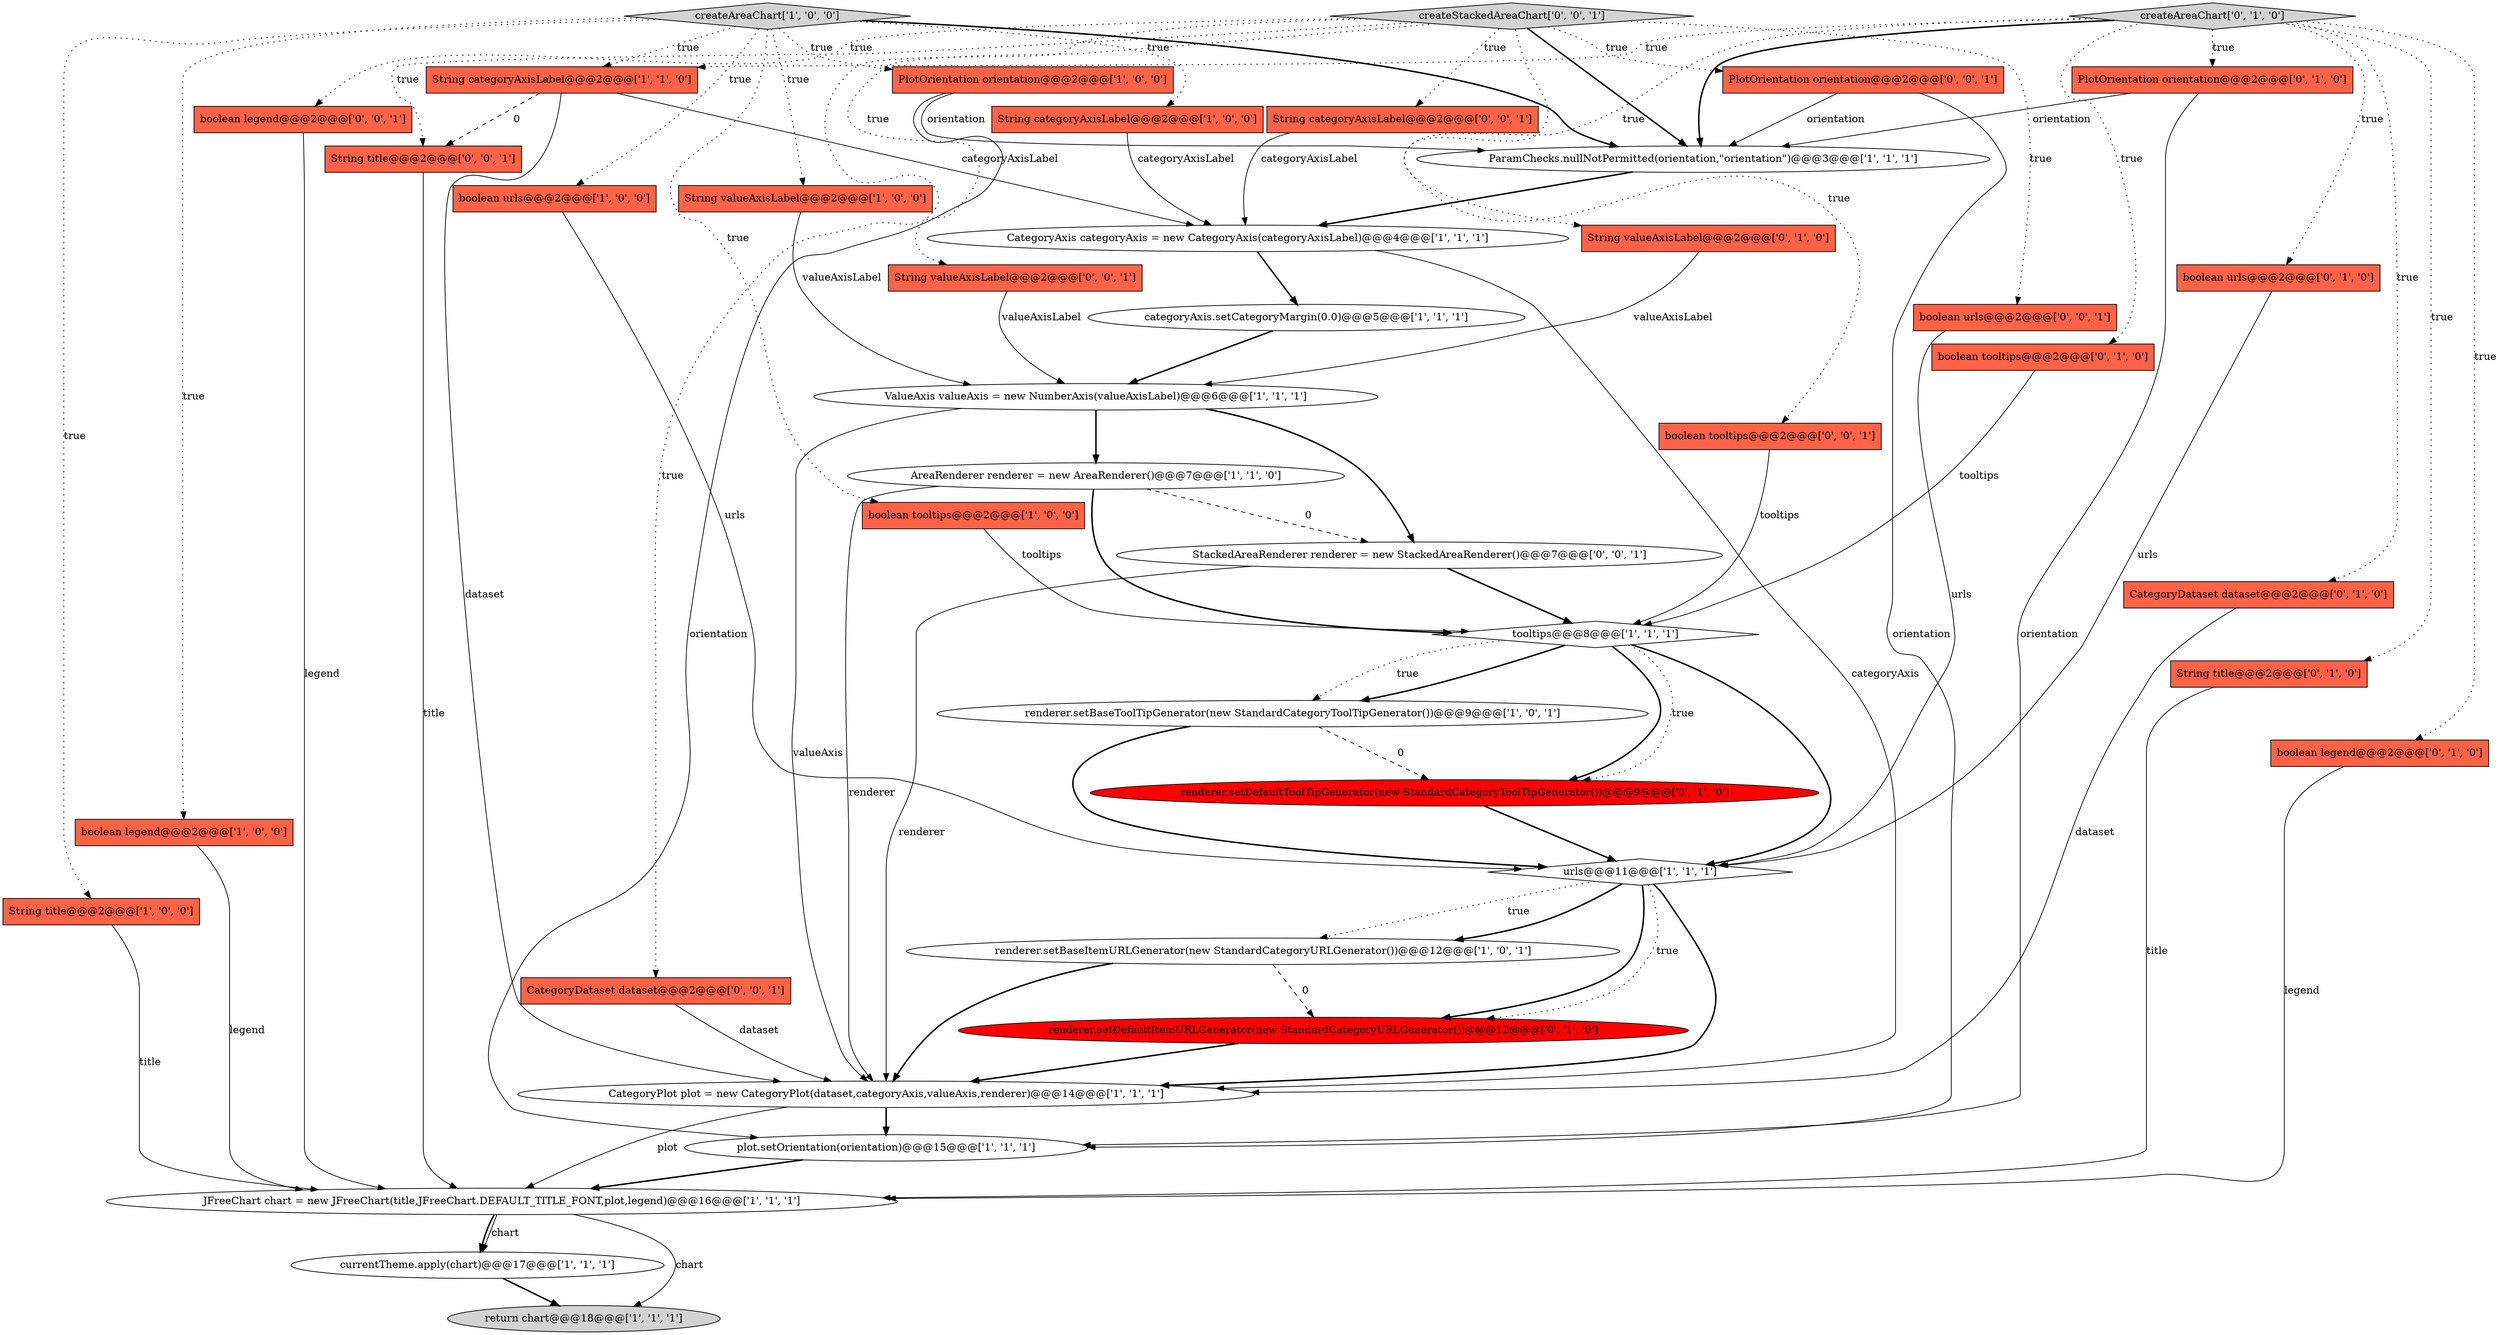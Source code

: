 digraph {
42 [style = filled, label = "String title@@@2@@@['0', '0', '1']", fillcolor = tomato, shape = box image = "AAA0AAABBB3BBB"];
41 [style = filled, label = "String categoryAxisLabel@@@2@@@['0', '0', '1']", fillcolor = tomato, shape = box image = "AAA0AAABBB3BBB"];
25 [style = filled, label = "renderer.setDefaultItemURLGenerator(new StandardCategoryURLGenerator())@@@12@@@['0', '1', '0']", fillcolor = red, shape = ellipse image = "AAA1AAABBB2BBB"];
10 [style = filled, label = "ValueAxis valueAxis = new NumberAxis(valueAxisLabel)@@@6@@@['1', '1', '1']", fillcolor = white, shape = ellipse image = "AAA0AAABBB1BBB"];
35 [style = filled, label = "boolean legend@@@2@@@['0', '0', '1']", fillcolor = tomato, shape = box image = "AAA0AAABBB3BBB"];
1 [style = filled, label = "ParamChecks.nullNotPermitted(orientation,\"orientation\")@@@3@@@['1', '1', '1']", fillcolor = white, shape = ellipse image = "AAA0AAABBB1BBB"];
11 [style = filled, label = "urls@@@11@@@['1', '1', '1']", fillcolor = white, shape = diamond image = "AAA0AAABBB1BBB"];
13 [style = filled, label = "boolean urls@@@2@@@['1', '0', '0']", fillcolor = tomato, shape = box image = "AAA0AAABBB1BBB"];
24 [style = filled, label = "boolean urls@@@2@@@['0', '1', '0']", fillcolor = tomato, shape = box image = "AAA0AAABBB2BBB"];
6 [style = filled, label = "boolean legend@@@2@@@['1', '0', '0']", fillcolor = tomato, shape = box image = "AAA0AAABBB1BBB"];
12 [style = filled, label = "tooltips@@@8@@@['1', '1', '1']", fillcolor = white, shape = diamond image = "AAA0AAABBB1BBB"];
32 [style = filled, label = "PlotOrientation orientation@@@2@@@['0', '1', '0']", fillcolor = tomato, shape = box image = "AAA0AAABBB2BBB"];
30 [style = filled, label = "renderer.setDefaultToolTipGenerator(new StandardCategoryToolTipGenerator())@@@9@@@['0', '1', '0']", fillcolor = red, shape = ellipse image = "AAA1AAABBB2BBB"];
26 [style = filled, label = "boolean tooltips@@@2@@@['0', '1', '0']", fillcolor = tomato, shape = box image = "AAA0AAABBB2BBB"];
2 [style = filled, label = "String categoryAxisLabel@@@2@@@['1', '0', '0']", fillcolor = tomato, shape = box image = "AAA0AAABBB1BBB"];
0 [style = filled, label = "CategoryPlot plot = new CategoryPlot(dataset,categoryAxis,valueAxis,renderer)@@@14@@@['1', '1', '1']", fillcolor = white, shape = ellipse image = "AAA0AAABBB1BBB"];
15 [style = filled, label = "JFreeChart chart = new JFreeChart(title,JFreeChart.DEFAULT_TITLE_FONT,plot,legend)@@@16@@@['1', '1', '1']", fillcolor = white, shape = ellipse image = "AAA0AAABBB1BBB"];
3 [style = filled, label = "currentTheme.apply(chart)@@@17@@@['1', '1', '1']", fillcolor = white, shape = ellipse image = "AAA0AAABBB1BBB"];
4 [style = filled, label = "createAreaChart['1', '0', '0']", fillcolor = lightgray, shape = diamond image = "AAA0AAABBB1BBB"];
20 [style = filled, label = "renderer.setBaseItemURLGenerator(new StandardCategoryURLGenerator())@@@12@@@['1', '0', '1']", fillcolor = white, shape = ellipse image = "AAA0AAABBB1BBB"];
8 [style = filled, label = "plot.setOrientation(orientation)@@@15@@@['1', '1', '1']", fillcolor = white, shape = ellipse image = "AAA0AAABBB1BBB"];
31 [style = filled, label = "CategoryDataset dataset@@@2@@@['0', '1', '0']", fillcolor = tomato, shape = box image = "AAA0AAABBB2BBB"];
14 [style = filled, label = "String title@@@2@@@['1', '0', '0']", fillcolor = tomato, shape = box image = "AAA0AAABBB1BBB"];
33 [style = filled, label = "boolean urls@@@2@@@['0', '0', '1']", fillcolor = tomato, shape = box image = "AAA0AAABBB3BBB"];
37 [style = filled, label = "CategoryDataset dataset@@@2@@@['0', '0', '1']", fillcolor = tomato, shape = box image = "AAA0AAABBB3BBB"];
9 [style = filled, label = "return chart@@@18@@@['1', '1', '1']", fillcolor = lightgray, shape = ellipse image = "AAA0AAABBB1BBB"];
36 [style = filled, label = "StackedAreaRenderer renderer = new StackedAreaRenderer()@@@7@@@['0', '0', '1']", fillcolor = white, shape = ellipse image = "AAA0AAABBB3BBB"];
40 [style = filled, label = "boolean tooltips@@@2@@@['0', '0', '1']", fillcolor = tomato, shape = box image = "AAA0AAABBB3BBB"];
16 [style = filled, label = "boolean tooltips@@@2@@@['1', '0', '0']", fillcolor = tomato, shape = box image = "AAA0AAABBB1BBB"];
18 [style = filled, label = "AreaRenderer renderer = new AreaRenderer()@@@7@@@['1', '1', '0']", fillcolor = white, shape = ellipse image = "AAA0AAABBB1BBB"];
23 [style = filled, label = "String title@@@2@@@['0', '1', '0']", fillcolor = tomato, shape = box image = "AAA0AAABBB2BBB"];
29 [style = filled, label = "createAreaChart['0', '1', '0']", fillcolor = lightgray, shape = diamond image = "AAA0AAABBB2BBB"];
34 [style = filled, label = "PlotOrientation orientation@@@2@@@['0', '0', '1']", fillcolor = tomato, shape = box image = "AAA0AAABBB3BBB"];
19 [style = filled, label = "CategoryAxis categoryAxis = new CategoryAxis(categoryAxisLabel)@@@4@@@['1', '1', '1']", fillcolor = white, shape = ellipse image = "AAA0AAABBB1BBB"];
17 [style = filled, label = "categoryAxis.setCategoryMargin(0.0)@@@5@@@['1', '1', '1']", fillcolor = white, shape = ellipse image = "AAA0AAABBB1BBB"];
21 [style = filled, label = "String valueAxisLabel@@@2@@@['1', '0', '0']", fillcolor = tomato, shape = box image = "AAA0AAABBB1BBB"];
22 [style = filled, label = "String categoryAxisLabel@@@2@@@['1', '1', '0']", fillcolor = tomato, shape = box image = "AAA0AAABBB1BBB"];
27 [style = filled, label = "String valueAxisLabel@@@2@@@['0', '1', '0']", fillcolor = tomato, shape = box image = "AAA0AAABBB2BBB"];
38 [style = filled, label = "String valueAxisLabel@@@2@@@['0', '0', '1']", fillcolor = tomato, shape = box image = "AAA0AAABBB3BBB"];
5 [style = filled, label = "renderer.setBaseToolTipGenerator(new StandardCategoryToolTipGenerator())@@@9@@@['1', '0', '1']", fillcolor = white, shape = ellipse image = "AAA0AAABBB1BBB"];
39 [style = filled, label = "createStackedAreaChart['0', '0', '1']", fillcolor = lightgray, shape = diamond image = "AAA0AAABBB3BBB"];
7 [style = filled, label = "PlotOrientation orientation@@@2@@@['1', '0', '0']", fillcolor = tomato, shape = box image = "AAA0AAABBB1BBB"];
28 [style = filled, label = "boolean legend@@@2@@@['0', '1', '0']", fillcolor = tomato, shape = box image = "AAA0AAABBB2BBB"];
35->15 [style = solid, label="legend"];
41->19 [style = solid, label="categoryAxisLabel"];
0->15 [style = solid, label="plot"];
12->5 [style = bold, label=""];
42->15 [style = solid, label="title"];
20->0 [style = bold, label=""];
4->7 [style = dotted, label="true"];
29->23 [style = dotted, label="true"];
36->12 [style = bold, label=""];
39->42 [style = dotted, label="true"];
29->26 [style = dotted, label="true"];
33->11 [style = solid, label="urls"];
30->11 [style = bold, label=""];
22->42 [style = dashed, label="0"];
20->25 [style = dashed, label="0"];
0->8 [style = bold, label=""];
40->12 [style = solid, label="tooltips"];
6->15 [style = solid, label="legend"];
34->1 [style = solid, label="orientation"];
23->15 [style = solid, label="title"];
29->1 [style = bold, label=""];
7->1 [style = solid, label="orientation"];
11->25 [style = bold, label=""];
39->35 [style = dotted, label="true"];
34->8 [style = solid, label="orientation"];
15->3 [style = solid, label="chart"];
12->11 [style = bold, label=""];
18->12 [style = bold, label=""];
32->8 [style = solid, label="orientation"];
4->13 [style = dotted, label="true"];
19->0 [style = solid, label="categoryAxis"];
4->22 [style = dotted, label="true"];
24->11 [style = solid, label="urls"];
22->0 [style = solid, label="dataset"];
39->40 [style = dotted, label="true"];
5->11 [style = bold, label=""];
13->11 [style = solid, label="urls"];
1->19 [style = bold, label=""];
10->0 [style = solid, label="valueAxis"];
29->32 [style = dotted, label="true"];
4->2 [style = dotted, label="true"];
39->34 [style = dotted, label="true"];
5->30 [style = dashed, label="0"];
25->0 [style = bold, label=""];
17->10 [style = bold, label=""];
10->18 [style = bold, label=""];
8->15 [style = bold, label=""];
16->12 [style = solid, label="tooltips"];
21->10 [style = solid, label="valueAxisLabel"];
22->19 [style = solid, label="categoryAxisLabel"];
32->1 [style = solid, label="orientation"];
2->19 [style = solid, label="categoryAxisLabel"];
19->17 [style = bold, label=""];
15->3 [style = bold, label=""];
7->8 [style = solid, label="orientation"];
3->9 [style = bold, label=""];
4->21 [style = dotted, label="true"];
29->22 [style = dotted, label="true"];
11->20 [style = dotted, label="true"];
39->37 [style = dotted, label="true"];
14->15 [style = solid, label="title"];
29->28 [style = dotted, label="true"];
18->36 [style = dashed, label="0"];
38->10 [style = solid, label="valueAxisLabel"];
39->1 [style = bold, label=""];
4->1 [style = bold, label=""];
28->15 [style = solid, label="legend"];
29->24 [style = dotted, label="true"];
4->6 [style = dotted, label="true"];
15->9 [style = solid, label="chart"];
11->20 [style = bold, label=""];
31->0 [style = solid, label="dataset"];
29->27 [style = dotted, label="true"];
39->38 [style = dotted, label="true"];
36->0 [style = solid, label="renderer"];
12->30 [style = bold, label=""];
4->14 [style = dotted, label="true"];
12->30 [style = dotted, label="true"];
10->36 [style = bold, label=""];
11->0 [style = bold, label=""];
11->25 [style = dotted, label="true"];
12->5 [style = dotted, label="true"];
39->41 [style = dotted, label="true"];
37->0 [style = solid, label="dataset"];
4->16 [style = dotted, label="true"];
39->33 [style = dotted, label="true"];
26->12 [style = solid, label="tooltips"];
27->10 [style = solid, label="valueAxisLabel"];
29->31 [style = dotted, label="true"];
18->0 [style = solid, label="renderer"];
}
